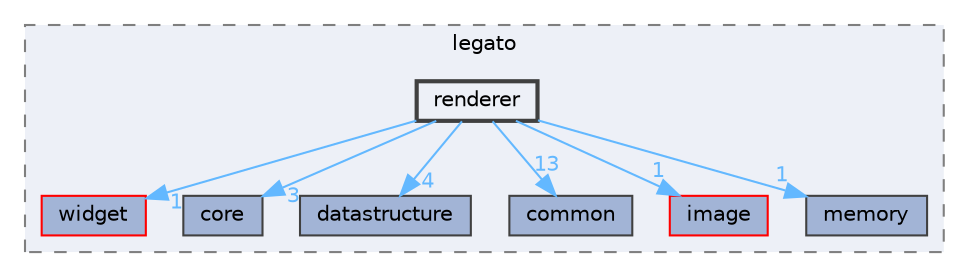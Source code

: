 digraph "C:/microchip/harmony3/gfx/middleware/legato/library/src/gfx/legato/renderer"
{
 // INTERACTIVE_SVG=YES
 // LATEX_PDF_SIZE
  bgcolor="transparent";
  edge [fontname=Helvetica,fontsize=10,labelfontname=Helvetica,labelfontsize=10];
  node [fontname=Helvetica,fontsize=10,shape=box,height=0.2,width=0.4];
  compound=true
  subgraph clusterdir_df0e2b4cdb64d3722aa48eb6b18a67e5 {
    graph [ bgcolor="#edf0f7", pencolor="grey50", label="legato", fontname=Helvetica,fontsize=10 style="filled,dashed", URL="dir_df0e2b4cdb64d3722aa48eb6b18a67e5.html",tooltip=""]
  dir_139e39c2cbbb9c4d4856e374ea12d038 [label="widget", fillcolor="#a2b4d6", color="red", style="filled", URL="dir_139e39c2cbbb9c4d4856e374ea12d038.html",tooltip=""];
  dir_6ea5fdd06250e5b2bba6c64e330e75e8 [label="core", fillcolor="#a2b4d6", color="grey25", style="filled", URL="dir_6ea5fdd06250e5b2bba6c64e330e75e8.html",tooltip=""];
  dir_8372a91ac24574313a1b22eb58258e4b [label="datastructure", fillcolor="#a2b4d6", color="grey25", style="filled", URL="dir_8372a91ac24574313a1b22eb58258e4b.html",tooltip=""];
  dir_b3f224f181338695a4734ca3080f2eb5 [label="common", fillcolor="#a2b4d6", color="grey25", style="filled", URL="dir_b3f224f181338695a4734ca3080f2eb5.html",tooltip=""];
  dir_c43e76bd24ab4aaf6fcd839448542a16 [label="image", fillcolor="#a2b4d6", color="red", style="filled", URL="dir_c43e76bd24ab4aaf6fcd839448542a16.html",tooltip=""];
  dir_eef5553a5c7369df9ec111a9376be40e [label="memory", fillcolor="#a2b4d6", color="grey25", style="filled", URL="dir_eef5553a5c7369df9ec111a9376be40e.html",tooltip=""];
  dir_18f2fdeeef31186486f6c44486de345c [label="renderer", fillcolor="#edf0f7", color="grey25", style="filled,bold", URL="dir_18f2fdeeef31186486f6c44486de345c.html",tooltip=""];
  }
  dir_18f2fdeeef31186486f6c44486de345c->dir_139e39c2cbbb9c4d4856e374ea12d038 [headlabel="1", labeldistance=1.5 headhref="dir_000091_000122.html" color="steelblue1" fontcolor="steelblue1"];
  dir_18f2fdeeef31186486f6c44486de345c->dir_6ea5fdd06250e5b2bba6c64e330e75e8 [headlabel="3", labeldistance=1.5 headhref="dir_000091_000030.html" color="steelblue1" fontcolor="steelblue1"];
  dir_18f2fdeeef31186486f6c44486de345c->dir_8372a91ac24574313a1b22eb58258e4b [headlabel="4", labeldistance=1.5 headhref="dir_000091_000031.html" color="steelblue1" fontcolor="steelblue1"];
  dir_18f2fdeeef31186486f6c44486de345c->dir_b3f224f181338695a4734ca3080f2eb5 [headlabel="13", labeldistance=1.5 headhref="dir_000091_000011.html" color="steelblue1" fontcolor="steelblue1"];
  dir_18f2fdeeef31186486f6c44486de345c->dir_c43e76bd24ab4aaf6fcd839448542a16 [headlabel="1", labeldistance=1.5 headhref="dir_000091_000045.html" color="steelblue1" fontcolor="steelblue1"];
  dir_18f2fdeeef31186486f6c44486de345c->dir_eef5553a5c7369df9ec111a9376be40e [headlabel="1", labeldistance=1.5 headhref="dir_000091_000073.html" color="steelblue1" fontcolor="steelblue1"];
}
